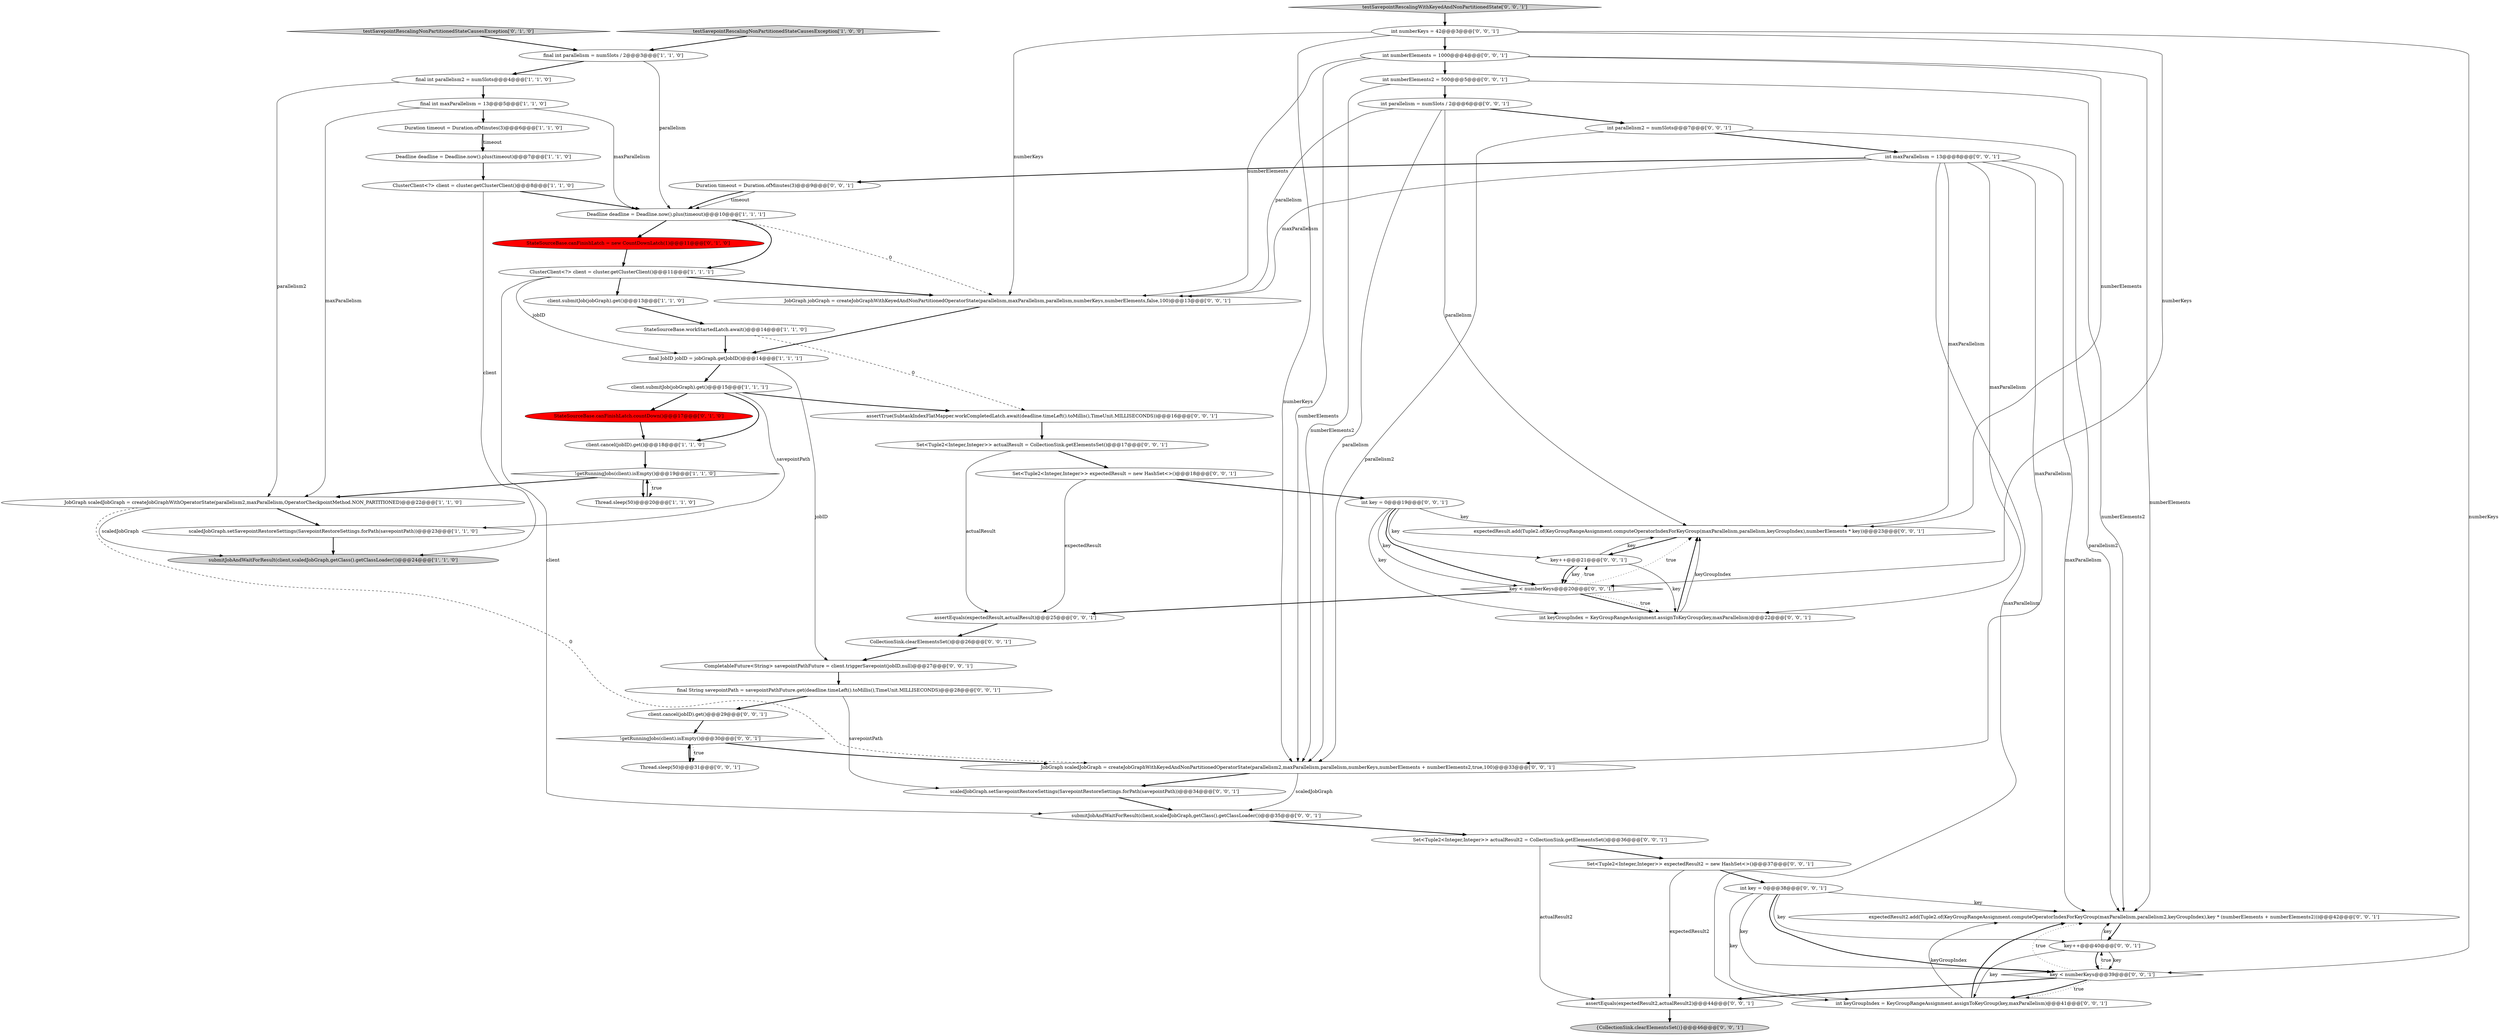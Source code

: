 digraph {
17 [style = filled, label = "final int parallelism = numSlots / 2@@@3@@@['1', '1', '0']", fillcolor = white, shape = ellipse image = "AAA0AAABBB1BBB"];
9 [style = filled, label = "Deadline deadline = Deadline.now().plus(timeout)@@@10@@@['1', '1', '1']", fillcolor = white, shape = ellipse image = "AAA0AAABBB1BBB"];
56 [style = filled, label = "submitJobAndWaitForResult(client,scaledJobGraph,getClass().getClassLoader())@@@35@@@['0', '0', '1']", fillcolor = white, shape = ellipse image = "AAA0AAABBB3BBB"];
26 [style = filled, label = "int key = 0@@@38@@@['0', '0', '1']", fillcolor = white, shape = ellipse image = "AAA0AAABBB3BBB"];
49 [style = filled, label = "{CollectionSink.clearElementsSet()}@@@46@@@['0', '0', '1']", fillcolor = lightgray, shape = ellipse image = "AAA0AAABBB3BBB"];
13 [style = filled, label = "client.submitJob(jobGraph).get()@@@13@@@['1', '1', '0']", fillcolor = white, shape = ellipse image = "AAA0AAABBB1BBB"];
2 [style = filled, label = "ClusterClient<?> client = cluster.getClusterClient()@@@8@@@['1', '1', '0']", fillcolor = white, shape = ellipse image = "AAA0AAABBB1BBB"];
10 [style = filled, label = "Thread.sleep(50)@@@20@@@['1', '1', '0']", fillcolor = white, shape = ellipse image = "AAA0AAABBB1BBB"];
37 [style = filled, label = "final String savepointPath = savepointPathFuture.get(deadline.timeLeft().toMillis(),TimeUnit.MILLISECONDS)@@@28@@@['0', '0', '1']", fillcolor = white, shape = ellipse image = "AAA0AAABBB3BBB"];
24 [style = filled, label = "JobGraph jobGraph = createJobGraphWithKeyedAndNonPartitionedOperatorState(parallelism,maxParallelism,parallelism,numberKeys,numberElements,false,100)@@@13@@@['0', '0', '1']", fillcolor = white, shape = ellipse image = "AAA0AAABBB3BBB"];
27 [style = filled, label = "Set<Tuple2<Integer,Integer>> actualResult = CollectionSink.getElementsSet()@@@17@@@['0', '0', '1']", fillcolor = white, shape = ellipse image = "AAA0AAABBB3BBB"];
5 [style = filled, label = "Duration timeout = Duration.ofMinutes(3)@@@6@@@['1', '1', '0']", fillcolor = white, shape = ellipse image = "AAA0AAABBB1BBB"];
15 [style = filled, label = "testSavepointRescalingNonPartitionedStateCausesException['1', '0', '0']", fillcolor = lightgray, shape = diamond image = "AAA0AAABBB1BBB"];
52 [style = filled, label = "CompletableFuture<String> savepointPathFuture = client.triggerSavepoint(jobID,null)@@@27@@@['0', '0', '1']", fillcolor = white, shape = ellipse image = "AAA0AAABBB3BBB"];
30 [style = filled, label = "scaledJobGraph.setSavepointRestoreSettings(SavepointRestoreSettings.forPath(savepointPath))@@@34@@@['0', '0', '1']", fillcolor = white, shape = ellipse image = "AAA0AAABBB3BBB"];
41 [style = filled, label = "assertTrue(SubtaskIndexFlatMapper.workCompletedLatch.await(deadline.timeLeft().toMillis(),TimeUnit.MILLISECONDS))@@@16@@@['0', '0', '1']", fillcolor = white, shape = ellipse image = "AAA0AAABBB3BBB"];
35 [style = filled, label = "expectedResult2.add(Tuple2.of(KeyGroupRangeAssignment.computeOperatorIndexForKeyGroup(maxParallelism,parallelism2,keyGroupIndex),key * (numberElements + numberElements2)))@@@42@@@['0', '0', '1']", fillcolor = white, shape = ellipse image = "AAA0AAABBB3BBB"];
42 [style = filled, label = "int keyGroupIndex = KeyGroupRangeAssignment.assignToKeyGroup(key,maxParallelism)@@@41@@@['0', '0', '1']", fillcolor = white, shape = ellipse image = "AAA0AAABBB3BBB"];
3 [style = filled, label = "final int maxParallelism = 13@@@5@@@['1', '1', '0']", fillcolor = white, shape = ellipse image = "AAA0AAABBB1BBB"];
51 [style = filled, label = "key++@@@40@@@['0', '0', '1']", fillcolor = white, shape = ellipse image = "AAA0AAABBB3BBB"];
32 [style = filled, label = "Set<Tuple2<Integer,Integer>> expectedResult = new HashSet<>()@@@18@@@['0', '0', '1']", fillcolor = white, shape = ellipse image = "AAA0AAABBB3BBB"];
55 [style = filled, label = "JobGraph scaledJobGraph = createJobGraphWithKeyedAndNonPartitionedOperatorState(parallelism2,maxParallelism,parallelism,numberKeys,numberElements + numberElements2,true,100)@@@33@@@['0', '0', '1']", fillcolor = white, shape = ellipse image = "AAA0AAABBB3BBB"];
25 [style = filled, label = "assertEquals(expectedResult2,actualResult2)@@@44@@@['0', '0', '1']", fillcolor = white, shape = ellipse image = "AAA0AAABBB3BBB"];
39 [style = filled, label = "int numberElements2 = 500@@@5@@@['0', '0', '1']", fillcolor = white, shape = ellipse image = "AAA0AAABBB3BBB"];
45 [style = filled, label = "CollectionSink.clearElementsSet()@@@26@@@['0', '0', '1']", fillcolor = white, shape = ellipse image = "AAA0AAABBB3BBB"];
40 [style = filled, label = "expectedResult.add(Tuple2.of(KeyGroupRangeAssignment.computeOperatorIndexForKeyGroup(maxParallelism,parallelism,keyGroupIndex),numberElements * key))@@@23@@@['0', '0', '1']", fillcolor = white, shape = ellipse image = "AAA0AAABBB3BBB"];
18 [style = filled, label = "client.submitJob(jobGraph).get()@@@15@@@['1', '1', '1']", fillcolor = white, shape = ellipse image = "AAA0AAABBB1BBB"];
47 [style = filled, label = "client.cancel(jobID).get()@@@29@@@['0', '0', '1']", fillcolor = white, shape = ellipse image = "AAA0AAABBB3BBB"];
38 [style = filled, label = "int key = 0@@@19@@@['0', '0', '1']", fillcolor = white, shape = ellipse image = "AAA0AAABBB3BBB"];
54 [style = filled, label = "Thread.sleep(50)@@@31@@@['0', '0', '1']", fillcolor = white, shape = ellipse image = "AAA0AAABBB3BBB"];
34 [style = filled, label = "int maxParallelism = 13@@@8@@@['0', '0', '1']", fillcolor = white, shape = ellipse image = "AAA0AAABBB3BBB"];
20 [style = filled, label = "testSavepointRescalingNonPartitionedStateCausesException['0', '1', '0']", fillcolor = lightgray, shape = diamond image = "AAA0AAABBB2BBB"];
19 [style = filled, label = "StateSourceBase.canFinishLatch.countDown()@@@17@@@['0', '1', '0']", fillcolor = red, shape = ellipse image = "AAA1AAABBB2BBB"];
11 [style = filled, label = "Deadline deadline = Deadline.now().plus(timeout)@@@7@@@['1', '1', '0']", fillcolor = white, shape = ellipse image = "AAA0AAABBB1BBB"];
22 [style = filled, label = "key++@@@21@@@['0', '0', '1']", fillcolor = white, shape = ellipse image = "AAA0AAABBB3BBB"];
50 [style = filled, label = "!getRunningJobs(client).isEmpty()@@@30@@@['0', '0', '1']", fillcolor = white, shape = diamond image = "AAA0AAABBB3BBB"];
12 [style = filled, label = "StateSourceBase.workStartedLatch.await()@@@14@@@['1', '1', '0']", fillcolor = white, shape = ellipse image = "AAA0AAABBB1BBB"];
21 [style = filled, label = "StateSourceBase.canFinishLatch = new CountDownLatch(1)@@@11@@@['0', '1', '0']", fillcolor = red, shape = ellipse image = "AAA1AAABBB2BBB"];
44 [style = filled, label = "int parallelism = numSlots / 2@@@6@@@['0', '0', '1']", fillcolor = white, shape = ellipse image = "AAA0AAABBB3BBB"];
57 [style = filled, label = "key < numberKeys@@@20@@@['0', '0', '1']", fillcolor = white, shape = diamond image = "AAA0AAABBB3BBB"];
1 [style = filled, label = "JobGraph scaledJobGraph = createJobGraphWithOperatorState(parallelism2,maxParallelism,OperatorCheckpointMethod.NON_PARTITIONED)@@@22@@@['1', '1', '0']", fillcolor = white, shape = ellipse image = "AAA0AAABBB1BBB"];
31 [style = filled, label = "Set<Tuple2<Integer,Integer>> expectedResult2 = new HashSet<>()@@@37@@@['0', '0', '1']", fillcolor = white, shape = ellipse image = "AAA0AAABBB3BBB"];
0 [style = filled, label = "ClusterClient<?> client = cluster.getClusterClient()@@@11@@@['1', '1', '1']", fillcolor = white, shape = ellipse image = "AAA0AAABBB1BBB"];
4 [style = filled, label = "scaledJobGraph.setSavepointRestoreSettings(SavepointRestoreSettings.forPath(savepointPath))@@@23@@@['1', '1', '0']", fillcolor = white, shape = ellipse image = "AAA0AAABBB1BBB"];
28 [style = filled, label = "assertEquals(expectedResult,actualResult)@@@25@@@['0', '0', '1']", fillcolor = white, shape = ellipse image = "AAA0AAABBB3BBB"];
53 [style = filled, label = "int numberElements = 1000@@@4@@@['0', '0', '1']", fillcolor = white, shape = ellipse image = "AAA0AAABBB3BBB"];
16 [style = filled, label = "final int parallelism2 = numSlots@@@4@@@['1', '1', '0']", fillcolor = white, shape = ellipse image = "AAA0AAABBB1BBB"];
36 [style = filled, label = "testSavepointRescalingWithKeyedAndNonPartitionedState['0', '0', '1']", fillcolor = lightgray, shape = diamond image = "AAA0AAABBB3BBB"];
48 [style = filled, label = "Duration timeout = Duration.ofMinutes(3)@@@9@@@['0', '0', '1']", fillcolor = white, shape = ellipse image = "AAA0AAABBB3BBB"];
14 [style = filled, label = "final JobID jobID = jobGraph.getJobID()@@@14@@@['1', '1', '1']", fillcolor = white, shape = ellipse image = "AAA0AAABBB1BBB"];
23 [style = filled, label = "int keyGroupIndex = KeyGroupRangeAssignment.assignToKeyGroup(key,maxParallelism)@@@22@@@['0', '0', '1']", fillcolor = white, shape = ellipse image = "AAA0AAABBB3BBB"];
6 [style = filled, label = "!getRunningJobs(client).isEmpty()@@@19@@@['1', '1', '0']", fillcolor = white, shape = diamond image = "AAA0AAABBB1BBB"];
29 [style = filled, label = "key < numberKeys@@@39@@@['0', '0', '1']", fillcolor = white, shape = diamond image = "AAA0AAABBB3BBB"];
43 [style = filled, label = "Set<Tuple2<Integer,Integer>> actualResult2 = CollectionSink.getElementsSet()@@@36@@@['0', '0', '1']", fillcolor = white, shape = ellipse image = "AAA0AAABBB3BBB"];
8 [style = filled, label = "client.cancel(jobID).get()@@@18@@@['1', '1', '0']", fillcolor = white, shape = ellipse image = "AAA0AAABBB1BBB"];
33 [style = filled, label = "int parallelism2 = numSlots@@@7@@@['0', '0', '1']", fillcolor = white, shape = ellipse image = "AAA0AAABBB3BBB"];
7 [style = filled, label = "submitJobAndWaitForResult(client,scaledJobGraph,getClass().getClassLoader())@@@24@@@['1', '1', '0']", fillcolor = lightgray, shape = ellipse image = "AAA0AAABBB1BBB"];
46 [style = filled, label = "int numberKeys = 42@@@3@@@['0', '0', '1']", fillcolor = white, shape = ellipse image = "AAA0AAABBB3BBB"];
25->49 [style = bold, label=""];
1->55 [style = dashed, label="0"];
27->32 [style = bold, label=""];
31->25 [style = solid, label="expectedResult2"];
0->13 [style = bold, label=""];
53->40 [style = solid, label="numberElements"];
8->6 [style = bold, label=""];
51->42 [style = solid, label="key"];
53->39 [style = bold, label=""];
22->23 [style = solid, label="key"];
57->22 [style = dotted, label="true"];
15->17 [style = bold, label=""];
3->5 [style = bold, label=""];
38->23 [style = solid, label="key"];
16->1 [style = solid, label="parallelism2"];
32->28 [style = solid, label="expectedResult"];
50->55 [style = bold, label=""];
0->24 [style = bold, label=""];
22->57 [style = bold, label=""];
9->21 [style = bold, label=""];
40->22 [style = bold, label=""];
51->29 [style = solid, label="key"];
48->9 [style = solid, label="timeout"];
50->54 [style = bold, label=""];
17->16 [style = bold, label=""];
28->45 [style = bold, label=""];
56->43 [style = bold, label=""];
33->55 [style = solid, label="parallelism2"];
16->3 [style = bold, label=""];
3->1 [style = solid, label="maxParallelism"];
1->4 [style = bold, label=""];
21->0 [style = bold, label=""];
34->48 [style = bold, label=""];
26->29 [style = solid, label="key"];
39->55 [style = solid, label="numberElements2"];
52->37 [style = bold, label=""];
18->19 [style = bold, label=""];
18->4 [style = solid, label="savepointPath"];
2->9 [style = bold, label=""];
34->55 [style = solid, label="maxParallelism"];
38->57 [style = bold, label=""];
34->23 [style = solid, label="maxParallelism"];
3->9 [style = solid, label="maxParallelism"];
38->22 [style = solid, label="key"];
57->23 [style = bold, label=""];
17->9 [style = solid, label="parallelism"];
36->46 [style = bold, label=""];
13->12 [style = bold, label=""];
0->14 [style = solid, label="jobID"];
57->40 [style = dotted, label="true"];
34->42 [style = solid, label="maxParallelism"];
12->14 [style = bold, label=""];
44->55 [style = solid, label="parallelism"];
14->18 [style = bold, label=""];
5->11 [style = bold, label=""];
18->41 [style = bold, label=""];
45->52 [style = bold, label=""];
35->51 [style = bold, label=""];
43->25 [style = solid, label="actualResult2"];
37->47 [style = bold, label=""];
38->57 [style = solid, label="key"];
22->40 [style = solid, label="key"];
26->51 [style = solid, label="key"];
46->29 [style = solid, label="numberKeys"];
41->27 [style = bold, label=""];
55->56 [style = solid, label="scaledJobGraph"];
50->54 [style = dotted, label="true"];
22->57 [style = solid, label="key"];
44->33 [style = bold, label=""];
10->6 [style = bold, label=""];
4->7 [style = bold, label=""];
47->50 [style = bold, label=""];
12->41 [style = dashed, label="0"];
51->29 [style = bold, label=""];
6->10 [style = dotted, label="true"];
6->1 [style = bold, label=""];
31->26 [style = bold, label=""];
55->30 [style = bold, label=""];
46->55 [style = solid, label="numberKeys"];
29->42 [style = bold, label=""];
6->10 [style = bold, label=""];
34->24 [style = solid, label="maxParallelism"];
5->11 [style = solid, label="timeout"];
46->57 [style = solid, label="numberKeys"];
18->8 [style = bold, label=""];
44->24 [style = solid, label="parallelism"];
57->23 [style = dotted, label="true"];
33->35 [style = solid, label="parallelism2"];
34->40 [style = solid, label="maxParallelism"];
29->51 [style = dotted, label="true"];
26->35 [style = solid, label="key"];
43->31 [style = bold, label=""];
53->24 [style = solid, label="numberElements"];
20->17 [style = bold, label=""];
37->30 [style = solid, label="savepointPath"];
9->0 [style = bold, label=""];
39->44 [style = bold, label=""];
38->40 [style = solid, label="key"];
53->35 [style = solid, label="numberElements"];
9->24 [style = dashed, label="0"];
57->28 [style = bold, label=""];
26->29 [style = bold, label=""];
46->53 [style = bold, label=""];
44->40 [style = solid, label="parallelism"];
29->25 [style = bold, label=""];
48->9 [style = bold, label=""];
53->55 [style = solid, label="numberElements"];
42->35 [style = solid, label="keyGroupIndex"];
2->7 [style = solid, label="client"];
27->28 [style = solid, label="actualResult"];
11->2 [style = bold, label=""];
19->8 [style = bold, label=""];
24->14 [style = bold, label=""];
42->35 [style = bold, label=""];
54->50 [style = bold, label=""];
32->38 [style = bold, label=""];
1->7 [style = solid, label="scaledJobGraph"];
14->52 [style = solid, label="jobID"];
23->40 [style = bold, label=""];
23->40 [style = solid, label="keyGroupIndex"];
30->56 [style = bold, label=""];
29->42 [style = dotted, label="true"];
39->35 [style = solid, label="numberElements2"];
0->56 [style = solid, label="client"];
46->24 [style = solid, label="numberKeys"];
33->34 [style = bold, label=""];
26->42 [style = solid, label="key"];
51->35 [style = solid, label="key"];
29->35 [style = dotted, label="true"];
34->35 [style = solid, label="maxParallelism"];
}
